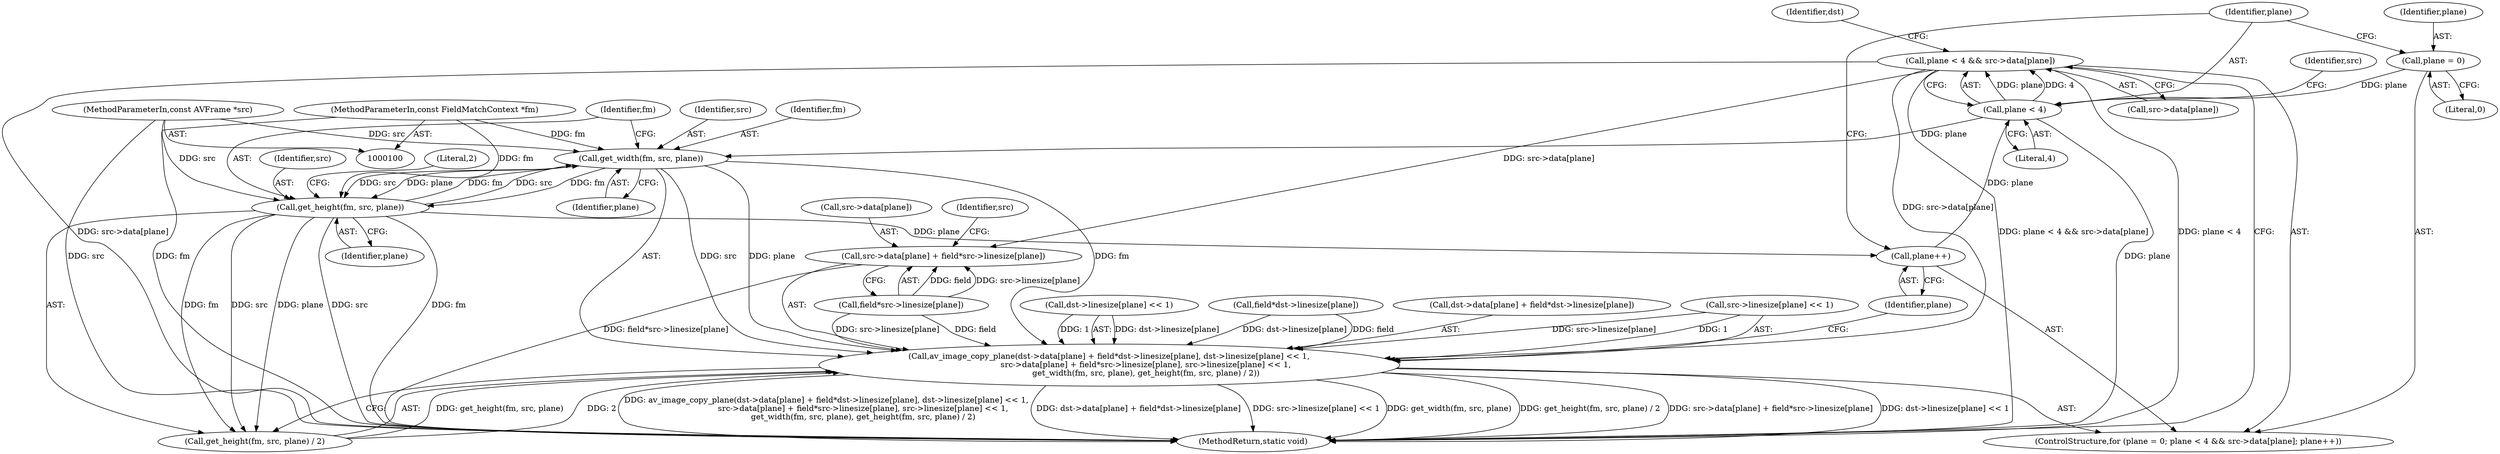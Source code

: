 digraph "0_FFmpeg_e43a0a232dbf6d3c161823c2e07c52e76227a1bc_1@array" {
"1000111" [label="(Call,plane < 4 && src->data[plane])"];
"1000112" [label="(Call,plane < 4)"];
"1000120" [label="(Call,plane++)"];
"1000168" [label="(Call,get_height(fm, src, plane))"];
"1000163" [label="(Call,get_width(fm, src, plane))"];
"1000101" [label="(MethodParameterIn,const FieldMatchContext *fm)"];
"1000103" [label="(MethodParameterIn,const AVFrame *src)"];
"1000108" [label="(Call,plane = 0)"];
"1000122" [label="(Call,av_image_copy_plane(dst->data[plane] + field*dst->linesize[plane], dst->linesize[plane] << 1,\n                             src->data[plane] + field*src->linesize[plane], src->linesize[plane] << 1,\n                             get_width(fm, src, plane), get_height(fm, src, plane) / 2))"];
"1000143" [label="(Call,src->data[plane] + field*src->linesize[plane])"];
"1000165" [label="(Identifier,src)"];
"1000112" [label="(Call,plane < 4)"];
"1000164" [label="(Identifier,fm)"];
"1000122" [label="(Call,av_image_copy_plane(dst->data[plane] + field*dst->linesize[plane], dst->linesize[plane] << 1,\n                             src->data[plane] + field*src->linesize[plane], src->linesize[plane] << 1,\n                             get_width(fm, src, plane), get_height(fm, src, plane) / 2))"];
"1000169" [label="(Identifier,fm)"];
"1000113" [label="(Identifier,plane)"];
"1000114" [label="(Literal,4)"];
"1000170" [label="(Identifier,src)"];
"1000126" [label="(Identifier,dst)"];
"1000166" [label="(Identifier,plane)"];
"1000101" [label="(MethodParameterIn,const FieldMatchContext *fm)"];
"1000111" [label="(Call,plane < 4 && src->data[plane])"];
"1000144" [label="(Call,src->data[plane])"];
"1000173" [label="(MethodReturn,static void)"];
"1000107" [label="(ControlStructure,for (plane = 0; plane < 4 && src->data[plane]; plane++))"];
"1000108" [label="(Call,plane = 0)"];
"1000103" [label="(MethodParameterIn,const AVFrame *src)"];
"1000109" [label="(Identifier,plane)"];
"1000110" [label="(Literal,0)"];
"1000171" [label="(Identifier,plane)"];
"1000136" [label="(Call,dst->linesize[plane] << 1)"];
"1000115" [label="(Call,src->data[plane])"];
"1000129" [label="(Call,field*dst->linesize[plane])"];
"1000167" [label="(Call,get_height(fm, src, plane) / 2)"];
"1000149" [label="(Call,field*src->linesize[plane])"];
"1000121" [label="(Identifier,plane)"];
"1000143" [label="(Call,src->data[plane] + field*src->linesize[plane])"];
"1000123" [label="(Call,dst->data[plane] + field*dst->linesize[plane])"];
"1000156" [label="(Call,src->linesize[plane] << 1)"];
"1000168" [label="(Call,get_height(fm, src, plane))"];
"1000117" [label="(Identifier,src)"];
"1000120" [label="(Call,plane++)"];
"1000159" [label="(Identifier,src)"];
"1000172" [label="(Literal,2)"];
"1000163" [label="(Call,get_width(fm, src, plane))"];
"1000111" -> "1000107"  [label="AST: "];
"1000111" -> "1000112"  [label="CFG: "];
"1000111" -> "1000115"  [label="CFG: "];
"1000112" -> "1000111"  [label="AST: "];
"1000115" -> "1000111"  [label="AST: "];
"1000126" -> "1000111"  [label="CFG: "];
"1000173" -> "1000111"  [label="CFG: "];
"1000111" -> "1000173"  [label="DDG: src->data[plane]"];
"1000111" -> "1000173"  [label="DDG: plane < 4 && src->data[plane]"];
"1000111" -> "1000173"  [label="DDG: plane < 4"];
"1000112" -> "1000111"  [label="DDG: plane"];
"1000112" -> "1000111"  [label="DDG: 4"];
"1000111" -> "1000122"  [label="DDG: src->data[plane]"];
"1000111" -> "1000143"  [label="DDG: src->data[plane]"];
"1000112" -> "1000114"  [label="CFG: "];
"1000113" -> "1000112"  [label="AST: "];
"1000114" -> "1000112"  [label="AST: "];
"1000117" -> "1000112"  [label="CFG: "];
"1000112" -> "1000173"  [label="DDG: plane"];
"1000120" -> "1000112"  [label="DDG: plane"];
"1000108" -> "1000112"  [label="DDG: plane"];
"1000112" -> "1000163"  [label="DDG: plane"];
"1000120" -> "1000107"  [label="AST: "];
"1000120" -> "1000121"  [label="CFG: "];
"1000121" -> "1000120"  [label="AST: "];
"1000113" -> "1000120"  [label="CFG: "];
"1000168" -> "1000120"  [label="DDG: plane"];
"1000168" -> "1000167"  [label="AST: "];
"1000168" -> "1000171"  [label="CFG: "];
"1000169" -> "1000168"  [label="AST: "];
"1000170" -> "1000168"  [label="AST: "];
"1000171" -> "1000168"  [label="AST: "];
"1000172" -> "1000168"  [label="CFG: "];
"1000168" -> "1000173"  [label="DDG: fm"];
"1000168" -> "1000173"  [label="DDG: src"];
"1000168" -> "1000163"  [label="DDG: fm"];
"1000168" -> "1000163"  [label="DDG: src"];
"1000168" -> "1000167"  [label="DDG: fm"];
"1000168" -> "1000167"  [label="DDG: src"];
"1000168" -> "1000167"  [label="DDG: plane"];
"1000163" -> "1000168"  [label="DDG: fm"];
"1000163" -> "1000168"  [label="DDG: src"];
"1000163" -> "1000168"  [label="DDG: plane"];
"1000101" -> "1000168"  [label="DDG: fm"];
"1000103" -> "1000168"  [label="DDG: src"];
"1000163" -> "1000122"  [label="AST: "];
"1000163" -> "1000166"  [label="CFG: "];
"1000164" -> "1000163"  [label="AST: "];
"1000165" -> "1000163"  [label="AST: "];
"1000166" -> "1000163"  [label="AST: "];
"1000169" -> "1000163"  [label="CFG: "];
"1000163" -> "1000122"  [label="DDG: fm"];
"1000163" -> "1000122"  [label="DDG: src"];
"1000163" -> "1000122"  [label="DDG: plane"];
"1000101" -> "1000163"  [label="DDG: fm"];
"1000103" -> "1000163"  [label="DDG: src"];
"1000101" -> "1000100"  [label="AST: "];
"1000101" -> "1000173"  [label="DDG: fm"];
"1000103" -> "1000100"  [label="AST: "];
"1000103" -> "1000173"  [label="DDG: src"];
"1000108" -> "1000107"  [label="AST: "];
"1000108" -> "1000110"  [label="CFG: "];
"1000109" -> "1000108"  [label="AST: "];
"1000110" -> "1000108"  [label="AST: "];
"1000113" -> "1000108"  [label="CFG: "];
"1000122" -> "1000107"  [label="AST: "];
"1000122" -> "1000167"  [label="CFG: "];
"1000123" -> "1000122"  [label="AST: "];
"1000136" -> "1000122"  [label="AST: "];
"1000143" -> "1000122"  [label="AST: "];
"1000156" -> "1000122"  [label="AST: "];
"1000167" -> "1000122"  [label="AST: "];
"1000121" -> "1000122"  [label="CFG: "];
"1000122" -> "1000173"  [label="DDG: dst->data[plane] + field*dst->linesize[plane]"];
"1000122" -> "1000173"  [label="DDG: src->linesize[plane] << 1"];
"1000122" -> "1000173"  [label="DDG: get_width(fm, src, plane)"];
"1000122" -> "1000173"  [label="DDG: get_height(fm, src, plane) / 2"];
"1000122" -> "1000173"  [label="DDG: src->data[plane] + field*src->linesize[plane]"];
"1000122" -> "1000173"  [label="DDG: dst->linesize[plane] << 1"];
"1000122" -> "1000173"  [label="DDG: av_image_copy_plane(dst->data[plane] + field*dst->linesize[plane], dst->linesize[plane] << 1,\n                             src->data[plane] + field*src->linesize[plane], src->linesize[plane] << 1,\n                             get_width(fm, src, plane), get_height(fm, src, plane) / 2)"];
"1000129" -> "1000122"  [label="DDG: field"];
"1000129" -> "1000122"  [label="DDG: dst->linesize[plane]"];
"1000136" -> "1000122"  [label="DDG: dst->linesize[plane]"];
"1000136" -> "1000122"  [label="DDG: 1"];
"1000149" -> "1000122"  [label="DDG: field"];
"1000149" -> "1000122"  [label="DDG: src->linesize[plane]"];
"1000156" -> "1000122"  [label="DDG: src->linesize[plane]"];
"1000156" -> "1000122"  [label="DDG: 1"];
"1000167" -> "1000122"  [label="DDG: get_height(fm, src, plane)"];
"1000167" -> "1000122"  [label="DDG: 2"];
"1000143" -> "1000149"  [label="CFG: "];
"1000144" -> "1000143"  [label="AST: "];
"1000149" -> "1000143"  [label="AST: "];
"1000159" -> "1000143"  [label="CFG: "];
"1000143" -> "1000173"  [label="DDG: field*src->linesize[plane]"];
"1000149" -> "1000143"  [label="DDG: field"];
"1000149" -> "1000143"  [label="DDG: src->linesize[plane]"];
}
